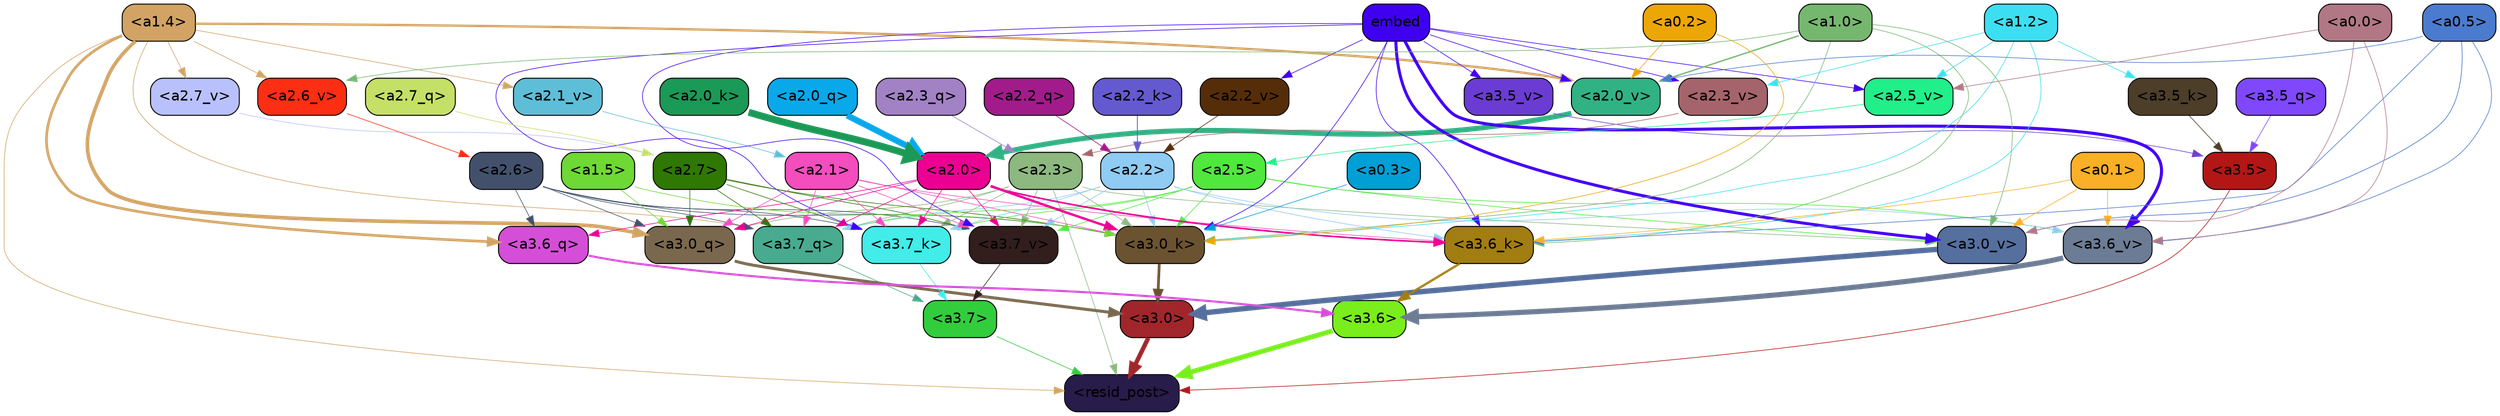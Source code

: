 strict digraph "" {
	graph [bgcolor=transparent,
		layout=dot,
		overlap=false,
		splines=true
	];
	"<a3.7>"	[color=black,
		fillcolor="#32cd3d",
		fontname=Helvetica,
		shape=box,
		style="filled, rounded"];
	"<resid_post>"	[color=black,
		fillcolor="#271c4a",
		fontname=Helvetica,
		shape=box,
		style="filled, rounded"];
	"<a3.7>" -> "<resid_post>"	[color="#32cd3d",
		penwidth=0.6];
	"<a3.6>"	[color=black,
		fillcolor="#79ee1c",
		fontname=Helvetica,
		shape=box,
		style="filled, rounded"];
	"<a3.6>" -> "<resid_post>"	[color="#79ee1c",
		penwidth=4.6696330308914185];
	"<a3.5>"	[color=black,
		fillcolor="#b21716",
		fontname=Helvetica,
		shape=box,
		style="filled, rounded"];
	"<a3.5>" -> "<resid_post>"	[color="#b21716",
		penwidth=0.6];
	"<a3.0>"	[color=black,
		fillcolor="#a1262b",
		fontname=Helvetica,
		shape=box,
		style="filled, rounded"];
	"<a3.0>" -> "<resid_post>"	[color="#a1262b",
		penwidth=4.282557368278503];
	"<a2.3>"	[color=black,
		fillcolor="#8db87f",
		fontname=Helvetica,
		shape=box,
		style="filled, rounded"];
	"<a2.3>" -> "<resid_post>"	[color="#8db87f",
		penwidth=0.6];
	"<a3.7_q>"	[color=black,
		fillcolor="#48ab8f",
		fontname=Helvetica,
		shape=box,
		style="filled, rounded"];
	"<a2.3>" -> "<a3.7_q>"	[color="#8db87f",
		penwidth=0.6];
	"<a3.0_q>"	[color=black,
		fillcolor="#7a684e",
		fontname=Helvetica,
		shape=box,
		style="filled, rounded"];
	"<a2.3>" -> "<a3.0_q>"	[color="#8db87f",
		penwidth=0.6];
	"<a3.7_k>"	[color=black,
		fillcolor="#41ece9",
		fontname=Helvetica,
		shape=box,
		style="filled, rounded"];
	"<a2.3>" -> "<a3.7_k>"	[color="#8db87f",
		penwidth=0.6];
	"<a3.0_k>"	[color=black,
		fillcolor="#6b5331",
		fontname=Helvetica,
		shape=box,
		style="filled, rounded"];
	"<a2.3>" -> "<a3.0_k>"	[color="#8db87f",
		penwidth=0.6];
	"<a3.7_v>"	[color=black,
		fillcolor="#321e1c",
		fontname=Helvetica,
		shape=box,
		style="filled, rounded"];
	"<a2.3>" -> "<a3.7_v>"	[color="#8db87f",
		penwidth=0.6];
	"<a3.0_v>"	[color=black,
		fillcolor="#556f9e",
		fontname=Helvetica,
		shape=box,
		style="filled, rounded"];
	"<a2.3>" -> "<a3.0_v>"	[color="#8db87f",
		penwidth=0.6];
	"<a1.4>"	[color=black,
		fillcolor="#d2a364",
		fontname=Helvetica,
		shape=box,
		style="filled, rounded"];
	"<a1.4>" -> "<resid_post>"	[color="#d2a364",
		penwidth=0.6];
	"<a1.4>" -> "<a3.7_q>"	[color="#d2a364",
		penwidth=0.6];
	"<a3.6_q>"	[color=black,
		fillcolor="#d54ed7",
		fontname=Helvetica,
		shape=box,
		style="filled, rounded"];
	"<a1.4>" -> "<a3.6_q>"	[color="#d2a364",
		penwidth=2.6073555648326874];
	"<a1.4>" -> "<a3.0_q>"	[color="#d2a364",
		penwidth=3.4971605762839317];
	"<a2.7_v>"	[color=black,
		fillcolor="#b9c1fd",
		fontname=Helvetica,
		shape=box,
		style="filled, rounded"];
	"<a1.4>" -> "<a2.7_v>"	[color="#d2a364",
		penwidth=0.6];
	"<a2.6_v>"	[color=black,
		fillcolor="#fc2e13",
		fontname=Helvetica,
		shape=box,
		style="filled, rounded"];
	"<a1.4>" -> "<a2.6_v>"	[color="#d2a364",
		penwidth=0.6];
	"<a2.1_v>"	[color=black,
		fillcolor="#5ebed7",
		fontname=Helvetica,
		shape=box,
		style="filled, rounded"];
	"<a1.4>" -> "<a2.1_v>"	[color="#d2a364",
		penwidth=0.6];
	"<a2.0_v>"	[color=black,
		fillcolor="#31b285",
		fontname=Helvetica,
		shape=box,
		style="filled, rounded"];
	"<a1.4>" -> "<a2.0_v>"	[color="#d2a364",
		penwidth=2.268670678138733];
	"<a3.7_q>" -> "<a3.7>"	[color="#48ab8f",
		penwidth=0.6];
	"<a3.6_q>" -> "<a3.6>"	[color="#d54ed7",
		penwidth=2.03758105635643];
	"<a3.5_q>"	[color=black,
		fillcolor="#7f48fd",
		fontname=Helvetica,
		shape=box,
		style="filled, rounded"];
	"<a3.5_q>" -> "<a3.5>"	[color="#7f48fd",
		penwidth=0.6];
	"<a3.0_q>" -> "<a3.0>"	[color="#7a684e",
		penwidth=2.8638100624084473];
	"<a3.7_k>" -> "<a3.7>"	[color="#41ece9",
		penwidth=0.6];
	"<a3.6_k>"	[color=black,
		fillcolor="#a27d11",
		fontname=Helvetica,
		shape=box,
		style="filled, rounded"];
	"<a3.6_k>" -> "<a3.6>"	[color="#a27d11",
		penwidth=2.174198240041733];
	"<a3.5_k>"	[color=black,
		fillcolor="#4d3e29",
		fontname=Helvetica,
		shape=box,
		style="filled, rounded"];
	"<a3.5_k>" -> "<a3.5>"	[color="#4d3e29",
		penwidth=0.6];
	"<a3.0_k>" -> "<a3.0>"	[color="#6b5331",
		penwidth=2.6274144649505615];
	"<a3.7_v>" -> "<a3.7>"	[color="#321e1c",
		penwidth=0.6];
	"<a3.6_v>"	[color=black,
		fillcolor="#6d7c95",
		fontname=Helvetica,
		shape=box,
		style="filled, rounded"];
	"<a3.6_v>" -> "<a3.6>"	[color="#6d7c95",
		penwidth=5.002329230308533];
	"<a3.5_v>"	[color=black,
		fillcolor="#6b3cd3",
		fontname=Helvetica,
		shape=box,
		style="filled, rounded"];
	"<a3.5_v>" -> "<a3.5>"	[color="#6b3cd3",
		penwidth=0.6];
	"<a3.0_v>" -> "<a3.0>"	[color="#556f9e",
		penwidth=5.188832879066467];
	"<a2.7>"	[color=black,
		fillcolor="#2f7803",
		fontname=Helvetica,
		shape=box,
		style="filled, rounded"];
	"<a2.7>" -> "<a3.7_q>"	[color="#2f7803",
		penwidth=0.6];
	"<a2.7>" -> "<a3.0_q>"	[color="#2f7803",
		penwidth=0.6];
	"<a2.7>" -> "<a3.7_k>"	[color="#2f7803",
		penwidth=0.6];
	"<a2.7>" -> "<a3.0_k>"	[color="#2f7803",
		penwidth=0.6];
	"<a2.7>" -> "<a3.7_v>"	[color="#2f7803",
		penwidth=0.6];
	"<a2.6>"	[color=black,
		fillcolor="#42506c",
		fontname=Helvetica,
		shape=box,
		style="filled, rounded"];
	"<a2.6>" -> "<a3.7_q>"	[color="#42506c",
		penwidth=0.6];
	"<a2.6>" -> "<a3.6_q>"	[color="#42506c",
		penwidth=0.6];
	"<a2.6>" -> "<a3.0_q>"	[color="#42506c",
		penwidth=0.6];
	"<a2.6>" -> "<a3.7_k>"	[color="#42506c",
		penwidth=0.6];
	"<a2.6>" -> "<a3.0_k>"	[color="#42506c",
		penwidth=0.6];
	"<a2.6>" -> "<a3.7_v>"	[color="#42506c",
		penwidth=0.6];
	"<a2.5>"	[color=black,
		fillcolor="#50e83d",
		fontname=Helvetica,
		shape=box,
		style="filled, rounded"];
	"<a2.5>" -> "<a3.7_q>"	[color="#50e83d",
		penwidth=0.6];
	"<a2.5>" -> "<a3.7_k>"	[color="#50e83d",
		penwidth=0.6];
	"<a2.5>" -> "<a3.0_k>"	[color="#50e83d",
		penwidth=0.6];
	"<a2.5>" -> "<a3.7_v>"	[color="#50e83d",
		penwidth=0.6];
	"<a2.5>" -> "<a3.6_v>"	[color="#50e83d",
		penwidth=0.6];
	"<a2.5>" -> "<a3.0_v>"	[color="#50e83d",
		penwidth=0.6];
	"<a2.2>"	[color=black,
		fillcolor="#8fcbf2",
		fontname=Helvetica,
		shape=box,
		style="filled, rounded"];
	"<a2.2>" -> "<a3.7_q>"	[color="#8fcbf2",
		penwidth=0.6];
	"<a2.2>" -> "<a3.7_k>"	[color="#8fcbf2",
		penwidth=0.6];
	"<a2.2>" -> "<a3.6_k>"	[color="#8fcbf2",
		penwidth=0.6];
	"<a2.2>" -> "<a3.0_k>"	[color="#8fcbf2",
		penwidth=0.6];
	"<a2.2>" -> "<a3.7_v>"	[color="#8fcbf2",
		penwidth=0.6];
	"<a2.2>" -> "<a3.6_v>"	[color="#8fcbf2",
		penwidth=0.6];
	"<a2.1>"	[color=black,
		fillcolor="#f34dbe",
		fontname=Helvetica,
		shape=box,
		style="filled, rounded"];
	"<a2.1>" -> "<a3.7_q>"	[color="#f34dbe",
		penwidth=0.6];
	"<a2.1>" -> "<a3.0_q>"	[color="#f34dbe",
		penwidth=0.6];
	"<a2.1>" -> "<a3.7_k>"	[color="#f34dbe",
		penwidth=0.6];
	"<a2.1>" -> "<a3.6_k>"	[color="#f34dbe",
		penwidth=0.6];
	"<a2.1>" -> "<a3.0_k>"	[color="#f34dbe",
		penwidth=0.6];
	"<a2.1>" -> "<a3.7_v>"	[color="#f34dbe",
		penwidth=0.6];
	"<a2.0>"	[color=black,
		fillcolor="#eb0092",
		fontname=Helvetica,
		shape=box,
		style="filled, rounded"];
	"<a2.0>" -> "<a3.7_q>"	[color="#eb0092",
		penwidth=0.6];
	"<a2.0>" -> "<a3.6_q>"	[color="#eb0092",
		penwidth=0.6];
	"<a2.0>" -> "<a3.0_q>"	[color="#eb0092",
		penwidth=0.6];
	"<a2.0>" -> "<a3.7_k>"	[color="#eb0092",
		penwidth=0.6];
	"<a2.0>" -> "<a3.6_k>"	[color="#eb0092",
		penwidth=1.5568191409111023];
	"<a2.0>" -> "<a3.0_k>"	[color="#eb0092",
		penwidth=2.270527422428131];
	"<a2.0>" -> "<a3.7_v>"	[color="#eb0092",
		penwidth=0.6];
	"<a1.5>"	[color=black,
		fillcolor="#6ed835",
		fontname=Helvetica,
		shape=box,
		style="filled, rounded"];
	"<a1.5>" -> "<a3.0_q>"	[color="#6ed835",
		penwidth=0.6];
	"<a1.5>" -> "<a3.0_k>"	[color="#6ed835",
		penwidth=0.6];
	embed	[color=black,
		fillcolor="#3f00f2",
		fontname=Helvetica,
		shape=box,
		style="filled, rounded"];
	embed -> "<a3.7_k>"	[color="#3f00f2",
		penwidth=0.6];
	embed -> "<a3.6_k>"	[color="#3f00f2",
		penwidth=0.6];
	embed -> "<a3.0_k>"	[color="#3f00f2",
		penwidth=0.6];
	embed -> "<a3.7_v>"	[color="#3f00f2",
		penwidth=0.6];
	embed -> "<a3.6_v>"	[color="#3f00f2",
		penwidth=2.9588699340820312];
	embed -> "<a3.5_v>"	[color="#3f00f2",
		penwidth=0.6];
	embed -> "<a3.0_v>"	[color="#3f00f2",
		penwidth=2.8686431646347046];
	"<a2.5_v>"	[color=black,
		fillcolor="#20ef8a",
		fontname=Helvetica,
		shape=box,
		style="filled, rounded"];
	embed -> "<a2.5_v>"	[color="#3f00f2",
		penwidth=0.6];
	"<a2.3_v>"	[color=black,
		fillcolor="#a5646b",
		fontname=Helvetica,
		shape=box,
		style="filled, rounded"];
	embed -> "<a2.3_v>"	[color="#3f00f2",
		penwidth=0.6];
	"<a2.2_v>"	[color=black,
		fillcolor="#562d09",
		fontname=Helvetica,
		shape=box,
		style="filled, rounded"];
	embed -> "<a2.2_v>"	[color="#3f00f2",
		penwidth=0.6];
	embed -> "<a2.0_v>"	[color="#3f00f2",
		penwidth=0.6];
	"<a1.2>"	[color=black,
		fillcolor="#3cdff1",
		fontname=Helvetica,
		shape=box,
		style="filled, rounded"];
	"<a1.2>" -> "<a3.6_k>"	[color="#3cdff1",
		penwidth=0.6];
	"<a1.2>" -> "<a3.5_k>"	[color="#3cdff1",
		penwidth=0.6];
	"<a1.2>" -> "<a3.0_k>"	[color="#3cdff1",
		penwidth=0.6];
	"<a1.2>" -> "<a2.5_v>"	[color="#3cdff1",
		penwidth=0.6];
	"<a1.2>" -> "<a2.3_v>"	[color="#3cdff1",
		penwidth=0.6];
	"<a1.0>"	[color=black,
		fillcolor="#76b76f",
		fontname=Helvetica,
		shape=box,
		style="filled, rounded"];
	"<a1.0>" -> "<a3.6_k>"	[color="#76b76f",
		penwidth=0.6];
	"<a1.0>" -> "<a3.0_k>"	[color="#76b76f",
		penwidth=0.6];
	"<a1.0>" -> "<a3.0_v>"	[color="#76b76f",
		penwidth=0.6];
	"<a1.0>" -> "<a2.6_v>"	[color="#76b76f",
		penwidth=0.6];
	"<a1.0>" -> "<a2.0_v>"	[color="#76b76f",
		penwidth=1.27996826171875];
	"<a0.5>"	[color=black,
		fillcolor="#4b7bce",
		fontname=Helvetica,
		shape=box,
		style="filled, rounded"];
	"<a0.5>" -> "<a3.6_k>"	[color="#4b7bce",
		penwidth=0.6];
	"<a0.5>" -> "<a3.6_v>"	[color="#4b7bce",
		penwidth=0.6];
	"<a0.5>" -> "<a3.0_v>"	[color="#4b7bce",
		penwidth=0.6421224474906921];
	"<a0.5>" -> "<a2.0_v>"	[color="#4b7bce",
		penwidth=0.6];
	"<a0.1>"	[color=black,
		fillcolor="#f9af26",
		fontname=Helvetica,
		shape=box,
		style="filled, rounded"];
	"<a0.1>" -> "<a3.6_k>"	[color="#f9af26",
		penwidth=0.6];
	"<a0.1>" -> "<a3.6_v>"	[color="#f9af26",
		penwidth=0.6];
	"<a0.1>" -> "<a3.0_v>"	[color="#f9af26",
		penwidth=0.6];
	"<a0.3>"	[color=black,
		fillcolor="#009fd5",
		fontname=Helvetica,
		shape=box,
		style="filled, rounded"];
	"<a0.3>" -> "<a3.0_k>"	[color="#009fd5",
		penwidth=0.6];
	"<a0.2>"	[color=black,
		fillcolor="#eca606",
		fontname=Helvetica,
		shape=box,
		style="filled, rounded"];
	"<a0.2>" -> "<a3.0_k>"	[color="#eca606",
		penwidth=0.6];
	"<a0.2>" -> "<a2.0_v>"	[color="#eca606",
		penwidth=0.6];
	"<a0.0>"	[color=black,
		fillcolor="#b17785",
		fontname=Helvetica,
		shape=box,
		style="filled, rounded"];
	"<a0.0>" -> "<a3.6_v>"	[color="#b17785",
		penwidth=0.6];
	"<a0.0>" -> "<a3.0_v>"	[color="#b17785",
		penwidth=0.6];
	"<a0.0>" -> "<a2.5_v>"	[color="#b17785",
		penwidth=0.6];
	"<a2.7_q>"	[color=black,
		fillcolor="#c5e066",
		fontname=Helvetica,
		shape=box,
		style="filled, rounded"];
	"<a2.7_q>" -> "<a2.7>"	[color="#c5e066",
		penwidth=0.6];
	"<a2.3_q>"	[color=black,
		fillcolor="#a282c5",
		fontname=Helvetica,
		shape=box,
		style="filled, rounded"];
	"<a2.3_q>" -> "<a2.3>"	[color="#a282c5",
		penwidth=0.6];
	"<a2.2_q>"	[color=black,
		fillcolor="#a21b8b",
		fontname=Helvetica,
		shape=box,
		style="filled, rounded"];
	"<a2.2_q>" -> "<a2.2>"	[color="#a21b8b",
		penwidth=0.6340763568878174];
	"<a2.0_q>"	[color=black,
		fillcolor="#09a8ea",
		fontname=Helvetica,
		shape=box,
		style="filled, rounded"];
	"<a2.0_q>" -> "<a2.0>"	[color="#09a8ea",
		penwidth=6.0160088539123535];
	"<a2.2_k>"	[color=black,
		fillcolor="#6559d0",
		fontname=Helvetica,
		shape=box,
		style="filled, rounded"];
	"<a2.2_k>" -> "<a2.2>"	[color="#6559d0",
		penwidth=0.7764816284179688];
	"<a2.0_k>"	[color=black,
		fillcolor="#1b9956",
		fontname=Helvetica,
		shape=box,
		style="filled, rounded"];
	"<a2.0_k>" -> "<a2.0>"	[color="#1b9956",
		penwidth=6.773025274276733];
	"<a2.7_v>" -> "<a2.7>"	[color="#b9c1fd",
		penwidth=0.6];
	"<a2.6_v>" -> "<a2.6>"	[color="#fc2e13",
		penwidth=0.6];
	"<a2.5_v>" -> "<a2.5>"	[color="#20ef8a",
		penwidth=0.6];
	"<a2.3_v>" -> "<a2.3>"	[color="#a5646b",
		penwidth=0.6];
	"<a2.2_v>" -> "<a2.2>"	[color="#562d09",
		penwidth=0.6];
	"<a2.1_v>" -> "<a2.1>"	[color="#5ebed7",
		penwidth=0.6];
	"<a2.0_v>" -> "<a2.0>"	[color="#31b285",
		penwidth=4.906715989112854];
}
